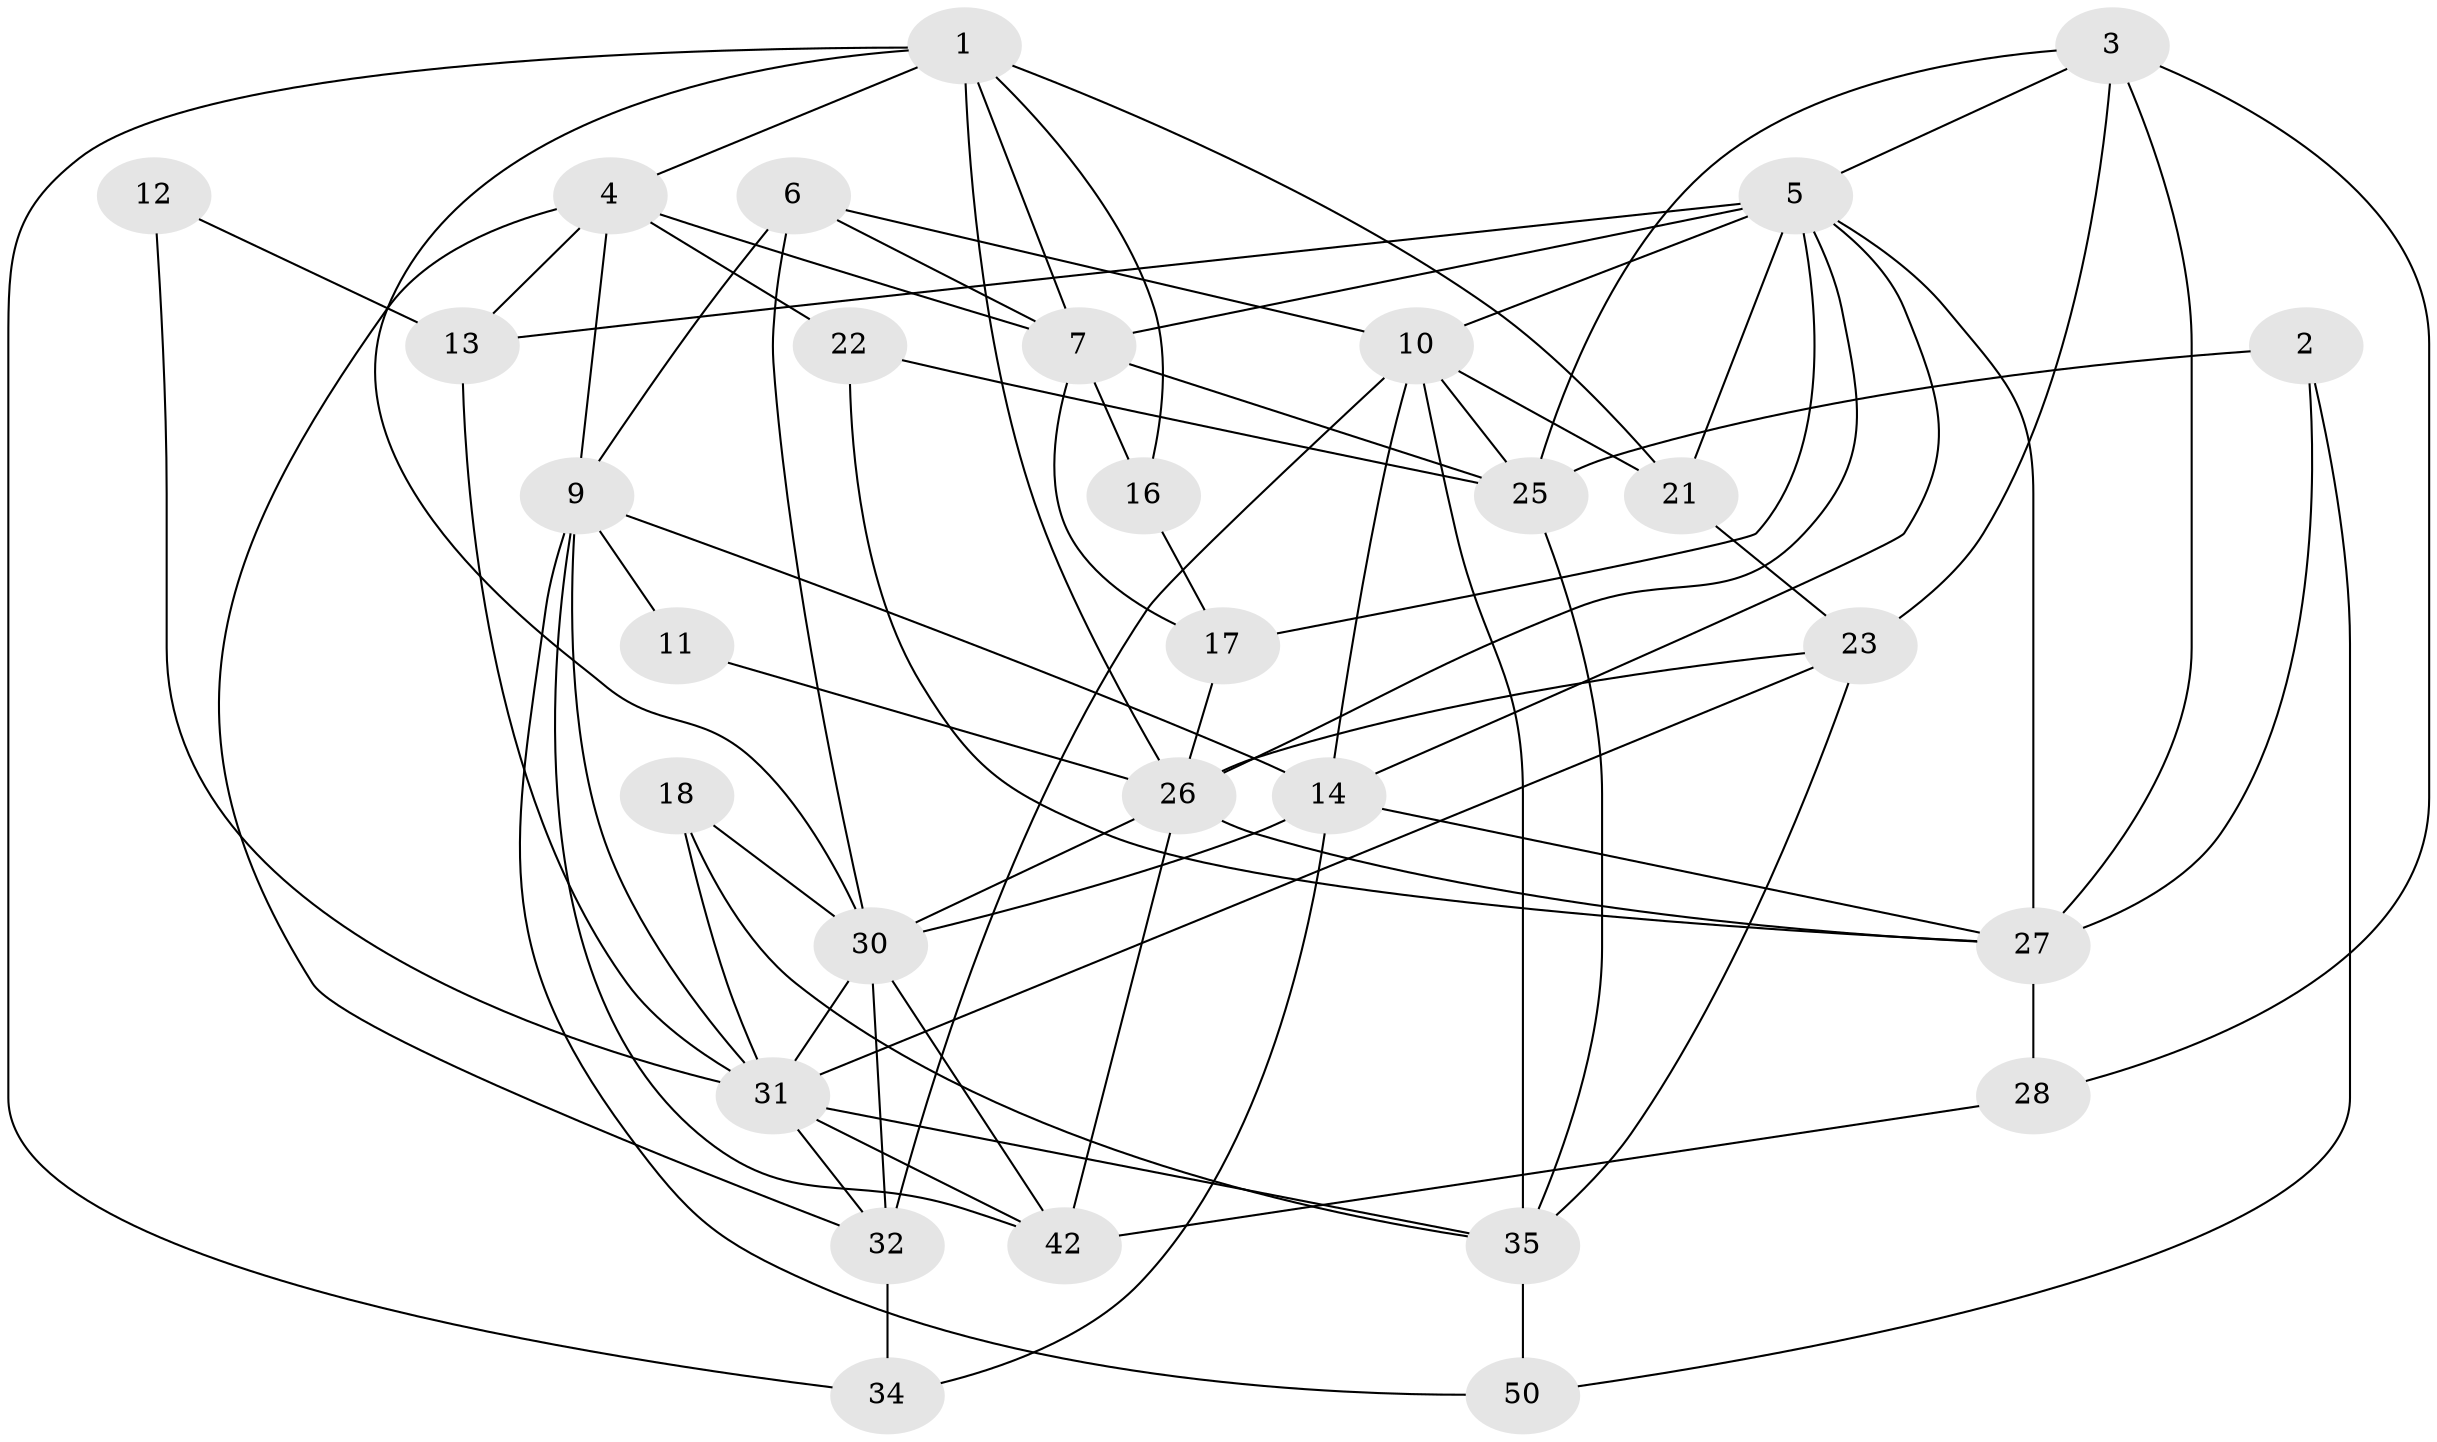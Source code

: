 // original degree distribution, {5: 0.22, 3: 0.24, 6: 0.08, 4: 0.34, 2: 0.1, 7: 0.02}
// Generated by graph-tools (version 1.1) at 2025/11/02/27/25 16:11:23]
// undirected, 30 vertices, 77 edges
graph export_dot {
graph [start="1"]
  node [color=gray90,style=filled];
  1 [super="+38"];
  2;
  3 [super="+15"];
  4 [super="+45"];
  5 [super="+8"];
  6 [super="+44"];
  7 [super="+29"];
  9 [super="+49"];
  10 [super="+43"];
  11;
  12;
  13 [super="+19"];
  14 [super="+20"];
  16;
  17 [super="+24"];
  18;
  21;
  22;
  23 [super="+48"];
  25 [super="+47"];
  26 [super="+33"];
  27 [super="+40"];
  28;
  30 [super="+41"];
  31 [super="+39"];
  32 [super="+37"];
  34;
  35 [super="+36"];
  42 [super="+46"];
  50;
  1 -- 16;
  1 -- 30;
  1 -- 26 [weight=2];
  1 -- 4;
  1 -- 34;
  1 -- 21;
  1 -- 7;
  2 -- 27;
  2 -- 50;
  2 -- 25;
  3 -- 5;
  3 -- 27;
  3 -- 25;
  3 -- 28;
  3 -- 23;
  4 -- 32;
  4 -- 13;
  4 -- 22;
  4 -- 7;
  4 -- 9;
  5 -- 17;
  5 -- 21;
  5 -- 26;
  5 -- 14;
  5 -- 13;
  5 -- 27;
  5 -- 10;
  5 -- 7;
  6 -- 9;
  6 -- 30;
  6 -- 10;
  6 -- 7;
  7 -- 25;
  7 -- 17;
  7 -- 16;
  9 -- 11;
  9 -- 14;
  9 -- 42;
  9 -- 50;
  9 -- 31;
  10 -- 32 [weight=2];
  10 -- 25 [weight=2];
  10 -- 35;
  10 -- 21;
  10 -- 14;
  11 -- 26;
  12 -- 31;
  12 -- 13;
  13 -- 31;
  14 -- 34;
  14 -- 30;
  14 -- 27;
  16 -- 17;
  17 -- 26;
  18 -- 31;
  18 -- 30;
  18 -- 35;
  21 -- 23;
  22 -- 25;
  22 -- 27;
  23 -- 35;
  23 -- 26;
  23 -- 31;
  25 -- 35;
  26 -- 27;
  26 -- 42;
  26 -- 30;
  27 -- 28;
  28 -- 42;
  30 -- 31;
  30 -- 32;
  30 -- 42;
  31 -- 35;
  31 -- 32;
  31 -- 42;
  32 -- 34;
  35 -- 50;
}
